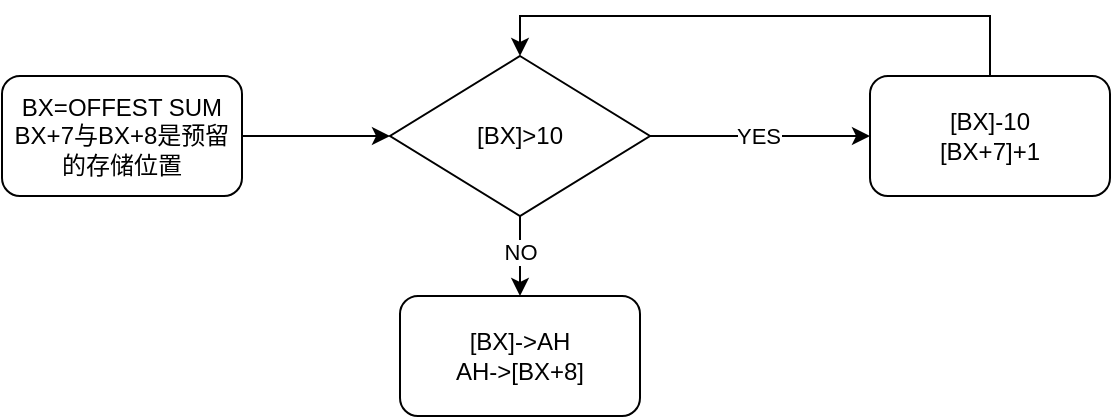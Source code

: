 <mxfile version="14.6.5" type="github">
  <diagram id="A3jyafPTiXYTcF0T_oot" name="Page-1">
    <mxGraphModel dx="1376" dy="725" grid="1" gridSize="10" guides="1" tooltips="1" connect="1" arrows="1" fold="1" page="1" pageScale="1" pageWidth="827" pageHeight="1169" math="0" shadow="0">
      <root>
        <mxCell id="0" />
        <mxCell id="1" parent="0" />
        <mxCell id="4bB9MgV0yX663oZKK7qT-3" value="" style="edgeStyle=orthogonalEdgeStyle;rounded=0;orthogonalLoop=1;jettySize=auto;html=1;entryX=0;entryY=0.5;entryDx=0;entryDy=0;" edge="1" parent="1" source="4bB9MgV0yX663oZKK7qT-1" target="4bB9MgV0yX663oZKK7qT-4">
          <mxGeometry relative="1" as="geometry">
            <mxPoint x="584" y="260" as="targetPoint" />
          </mxGeometry>
        </mxCell>
        <mxCell id="4bB9MgV0yX663oZKK7qT-7" value="YES" style="edgeLabel;html=1;align=center;verticalAlign=middle;resizable=0;points=[];" vertex="1" connectable="0" parent="4bB9MgV0yX663oZKK7qT-3">
          <mxGeometry x="-0.2" y="2" relative="1" as="geometry">
            <mxPoint x="10" y="2" as="offset" />
          </mxGeometry>
        </mxCell>
        <mxCell id="4bB9MgV0yX663oZKK7qT-8" value="" style="edgeStyle=orthogonalEdgeStyle;rounded=0;orthogonalLoop=1;jettySize=auto;html=1;" edge="1" parent="1" source="4bB9MgV0yX663oZKK7qT-1" target="4bB9MgV0yX663oZKK7qT-6">
          <mxGeometry relative="1" as="geometry" />
        </mxCell>
        <mxCell id="4bB9MgV0yX663oZKK7qT-9" value="NO" style="edgeLabel;html=1;align=center;verticalAlign=middle;resizable=0;points=[];" vertex="1" connectable="0" parent="4bB9MgV0yX663oZKK7qT-8">
          <mxGeometry x="-0.26" relative="1" as="geometry">
            <mxPoint y="3" as="offset" />
          </mxGeometry>
        </mxCell>
        <mxCell id="4bB9MgV0yX663oZKK7qT-1" value="[BX]&amp;gt;10" style="rhombus;whiteSpace=wrap;html=1;" vertex="1" parent="1">
          <mxGeometry x="304" y="220" width="130" height="80" as="geometry" />
        </mxCell>
        <mxCell id="4bB9MgV0yX663oZKK7qT-5" style="edgeStyle=orthogonalEdgeStyle;rounded=0;orthogonalLoop=1;jettySize=auto;html=1;entryX=0.5;entryY=0;entryDx=0;entryDy=0;" edge="1" parent="1" source="4bB9MgV0yX663oZKK7qT-4" target="4bB9MgV0yX663oZKK7qT-1">
          <mxGeometry relative="1" as="geometry">
            <Array as="points">
              <mxPoint x="604" y="200" />
              <mxPoint x="369" y="200" />
            </Array>
          </mxGeometry>
        </mxCell>
        <mxCell id="4bB9MgV0yX663oZKK7qT-4" value="[BX]-10&lt;br&gt;[BX+7]+1" style="rounded=1;whiteSpace=wrap;html=1;" vertex="1" parent="1">
          <mxGeometry x="544" y="230" width="120" height="60" as="geometry" />
        </mxCell>
        <mxCell id="4bB9MgV0yX663oZKK7qT-6" value="[BX]-&amp;gt;AH&lt;br&gt;AH-&amp;gt;[BX+8]" style="rounded=1;whiteSpace=wrap;html=1;" vertex="1" parent="1">
          <mxGeometry x="309" y="340" width="120" height="60" as="geometry" />
        </mxCell>
        <mxCell id="4bB9MgV0yX663oZKK7qT-11" value="" style="edgeStyle=orthogonalEdgeStyle;rounded=0;orthogonalLoop=1;jettySize=auto;html=1;" edge="1" parent="1" source="4bB9MgV0yX663oZKK7qT-10" target="4bB9MgV0yX663oZKK7qT-1">
          <mxGeometry relative="1" as="geometry" />
        </mxCell>
        <mxCell id="4bB9MgV0yX663oZKK7qT-10" value="BX=OFFEST SUM&lt;br&gt;BX+7与BX+8是预留&lt;br&gt;的存储位置" style="rounded=1;whiteSpace=wrap;html=1;" vertex="1" parent="1">
          <mxGeometry x="110" y="230" width="120" height="60" as="geometry" />
        </mxCell>
      </root>
    </mxGraphModel>
  </diagram>
</mxfile>
